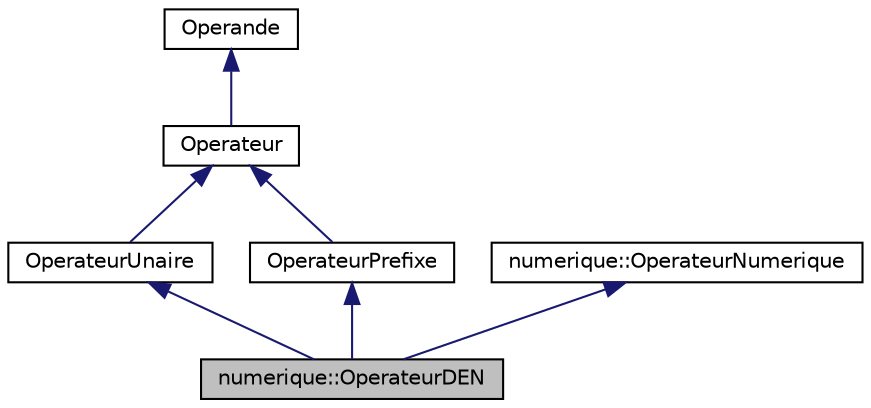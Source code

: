 digraph "numerique::OperateurDEN"
{
  edge [fontname="Helvetica",fontsize="10",labelfontname="Helvetica",labelfontsize="10"];
  node [fontname="Helvetica",fontsize="10",shape=record];
  Node1 [label="numerique::OperateurDEN",height=0.2,width=0.4,color="black", fillcolor="grey75", style="filled", fontcolor="black"];
  Node2 -> Node1 [dir="back",color="midnightblue",fontsize="10",style="solid",fontname="Helvetica"];
  Node2 [label="OperateurUnaire",height=0.2,width=0.4,color="black", fillcolor="white", style="filled",URL="$class_operateur_unaire.html"];
  Node3 -> Node2 [dir="back",color="midnightblue",fontsize="10",style="solid",fontname="Helvetica"];
  Node3 [label="Operateur",height=0.2,width=0.4,color="black", fillcolor="white", style="filled",URL="$class_operateur.html",tooltip="classe la plus abstraite des opérateurs "];
  Node4 -> Node3 [dir="back",color="midnightblue",fontsize="10",style="solid",fontname="Helvetica"];
  Node4 [label="Operande",height=0.2,width=0.4,color="black", fillcolor="white", style="filled",URL="$class_operande.html"];
  Node5 -> Node1 [dir="back",color="midnightblue",fontsize="10",style="solid",fontname="Helvetica"];
  Node5 [label="numerique::OperateurNumerique",height=0.2,width=0.4,color="black", fillcolor="white", style="filled",URL="$classnumerique_1_1_operateur_numerique.html"];
  Node6 -> Node1 [dir="back",color="midnightblue",fontsize="10",style="solid",fontname="Helvetica"];
  Node6 [label="OperateurPrefixe",height=0.2,width=0.4,color="black", fillcolor="white", style="filled",URL="$class_operateur_prefixe.html",tooltip="Une classe utile pour les expressions Permet la spécialisation d&#39;un opérateur pour son traitement d&#39;e..."];
  Node3 -> Node6 [dir="back",color="midnightblue",fontsize="10",style="solid",fontname="Helvetica"];
}
